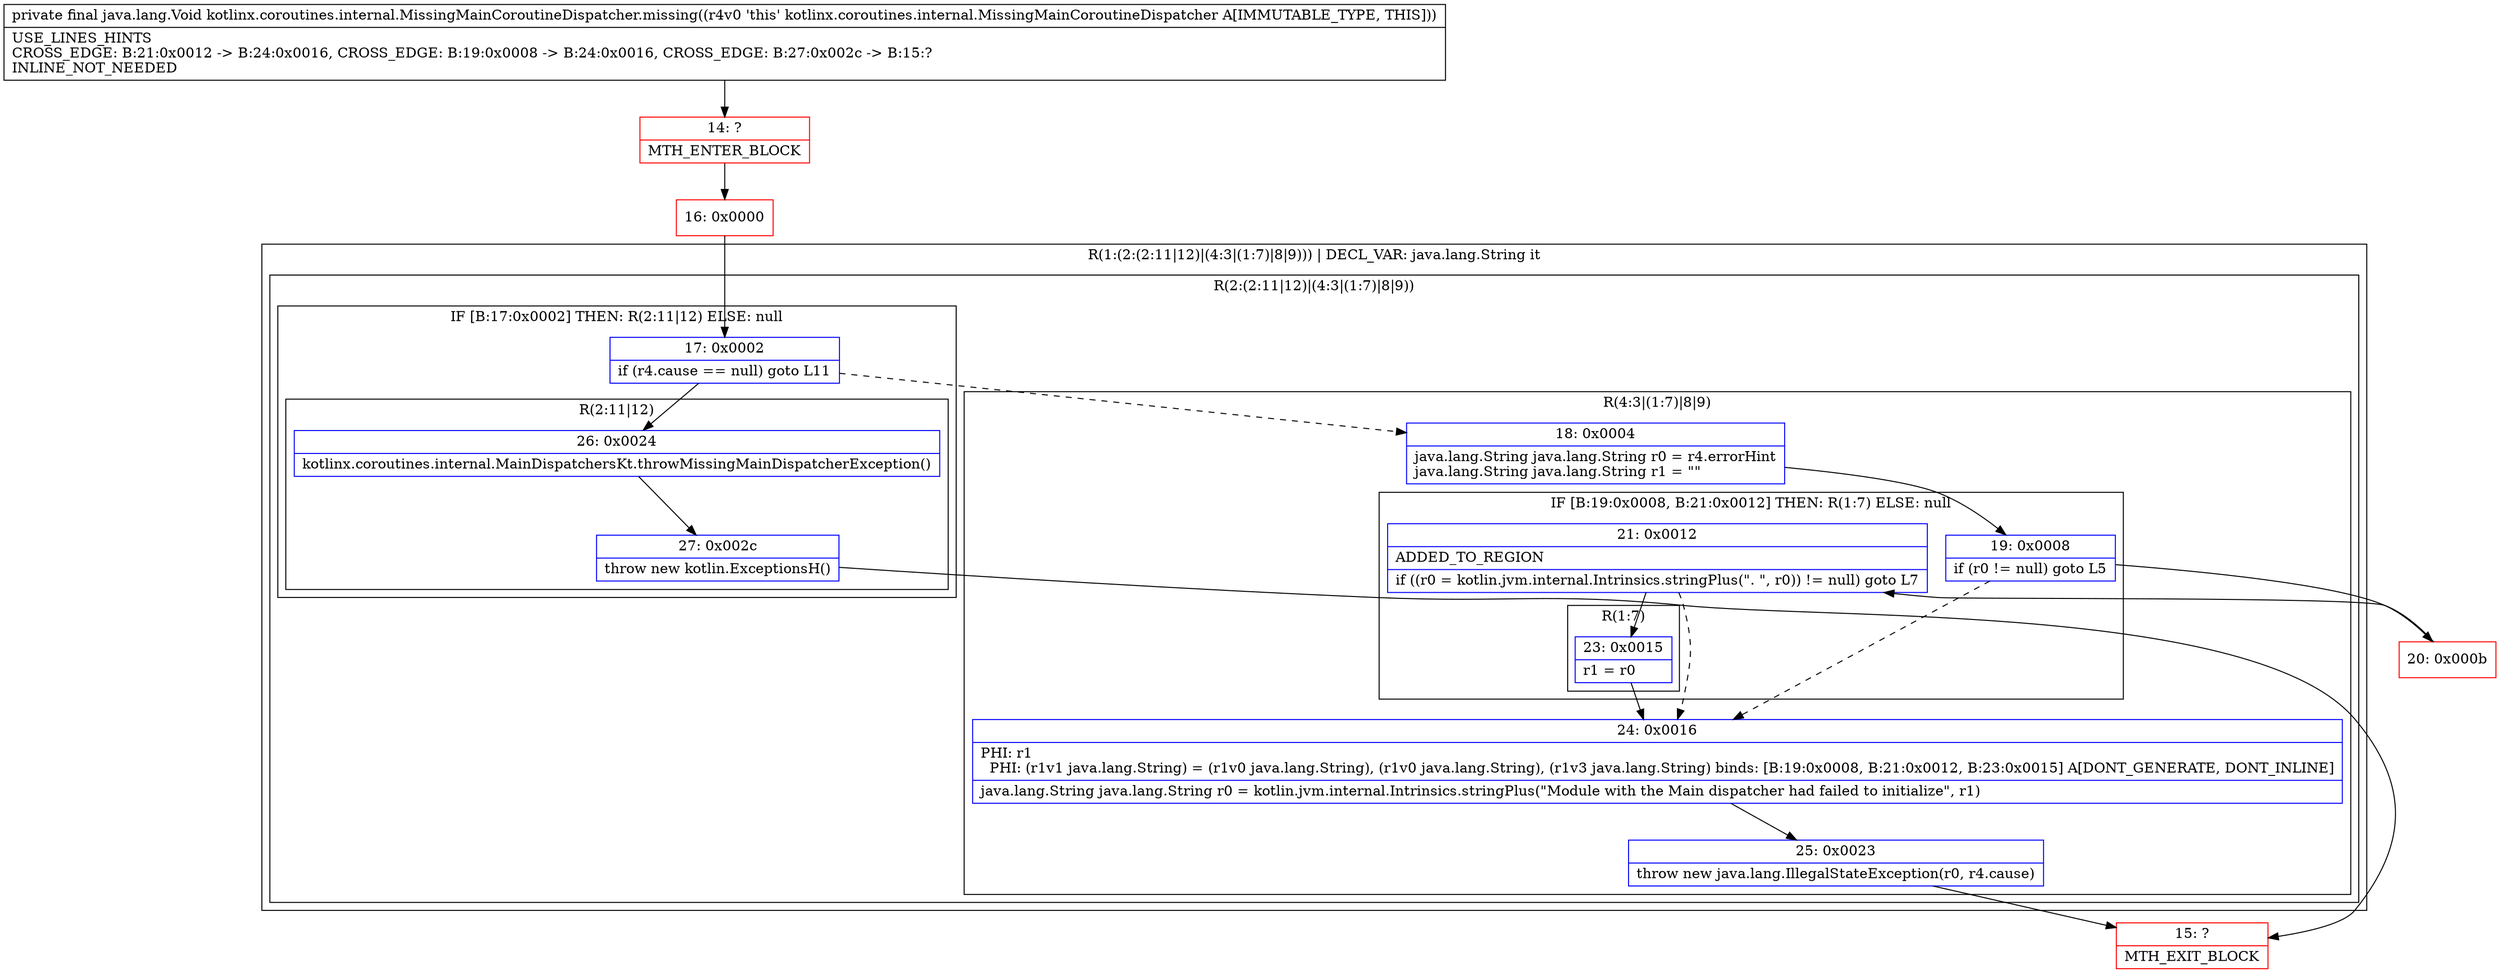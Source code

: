 digraph "CFG forkotlinx.coroutines.internal.MissingMainCoroutineDispatcher.missing()Ljava\/lang\/Void;" {
subgraph cluster_Region_962217221 {
label = "R(1:(2:(2:11|12)|(4:3|(1:7)|8|9))) | DECL_VAR: java.lang.String it\l";
node [shape=record,color=blue];
subgraph cluster_Region_943099725 {
label = "R(2:(2:11|12)|(4:3|(1:7)|8|9))";
node [shape=record,color=blue];
subgraph cluster_IfRegion_980464282 {
label = "IF [B:17:0x0002] THEN: R(2:11|12) ELSE: null";
node [shape=record,color=blue];
Node_17 [shape=record,label="{17\:\ 0x0002|if (r4.cause == null) goto L11\l}"];
subgraph cluster_Region_437205467 {
label = "R(2:11|12)";
node [shape=record,color=blue];
Node_26 [shape=record,label="{26\:\ 0x0024|kotlinx.coroutines.internal.MainDispatchersKt.throwMissingMainDispatcherException()\l}"];
Node_27 [shape=record,label="{27\:\ 0x002c|throw new kotlin.ExceptionsH()\l}"];
}
}
subgraph cluster_Region_1634204632 {
label = "R(4:3|(1:7)|8|9)";
node [shape=record,color=blue];
Node_18 [shape=record,label="{18\:\ 0x0004|java.lang.String java.lang.String r0 = r4.errorHint\ljava.lang.String java.lang.String r1 = \"\"\l}"];
subgraph cluster_IfRegion_1202041486 {
label = "IF [B:19:0x0008, B:21:0x0012] THEN: R(1:7) ELSE: null";
node [shape=record,color=blue];
Node_19 [shape=record,label="{19\:\ 0x0008|if (r0 != null) goto L5\l}"];
Node_21 [shape=record,label="{21\:\ 0x0012|ADDED_TO_REGION\l|if ((r0 = kotlin.jvm.internal.Intrinsics.stringPlus(\". \", r0)) != null) goto L7\l}"];
subgraph cluster_Region_320704853 {
label = "R(1:7)";
node [shape=record,color=blue];
Node_23 [shape=record,label="{23\:\ 0x0015|r1 = r0\l}"];
}
}
Node_24 [shape=record,label="{24\:\ 0x0016|PHI: r1 \l  PHI: (r1v1 java.lang.String) = (r1v0 java.lang.String), (r1v0 java.lang.String), (r1v3 java.lang.String) binds: [B:19:0x0008, B:21:0x0012, B:23:0x0015] A[DONT_GENERATE, DONT_INLINE]\l|java.lang.String java.lang.String r0 = kotlin.jvm.internal.Intrinsics.stringPlus(\"Module with the Main dispatcher had failed to initialize\", r1)\l}"];
Node_25 [shape=record,label="{25\:\ 0x0023|throw new java.lang.IllegalStateException(r0, r4.cause)\l}"];
}
}
}
Node_14 [shape=record,color=red,label="{14\:\ ?|MTH_ENTER_BLOCK\l}"];
Node_16 [shape=record,color=red,label="{16\:\ 0x0000}"];
Node_20 [shape=record,color=red,label="{20\:\ 0x000b}"];
Node_15 [shape=record,color=red,label="{15\:\ ?|MTH_EXIT_BLOCK\l}"];
MethodNode[shape=record,label="{private final java.lang.Void kotlinx.coroutines.internal.MissingMainCoroutineDispatcher.missing((r4v0 'this' kotlinx.coroutines.internal.MissingMainCoroutineDispatcher A[IMMUTABLE_TYPE, THIS]))  | USE_LINES_HINTS\lCROSS_EDGE: B:21:0x0012 \-\> B:24:0x0016, CROSS_EDGE: B:19:0x0008 \-\> B:24:0x0016, CROSS_EDGE: B:27:0x002c \-\> B:15:?\lINLINE_NOT_NEEDED\l}"];
MethodNode -> Node_14;Node_17 -> Node_18[style=dashed];
Node_17 -> Node_26;
Node_26 -> Node_27;
Node_27 -> Node_15;
Node_18 -> Node_19;
Node_19 -> Node_20;
Node_19 -> Node_24[style=dashed];
Node_21 -> Node_23;
Node_21 -> Node_24[style=dashed];
Node_23 -> Node_24;
Node_24 -> Node_25;
Node_25 -> Node_15;
Node_14 -> Node_16;
Node_16 -> Node_17;
Node_20 -> Node_21;
}

